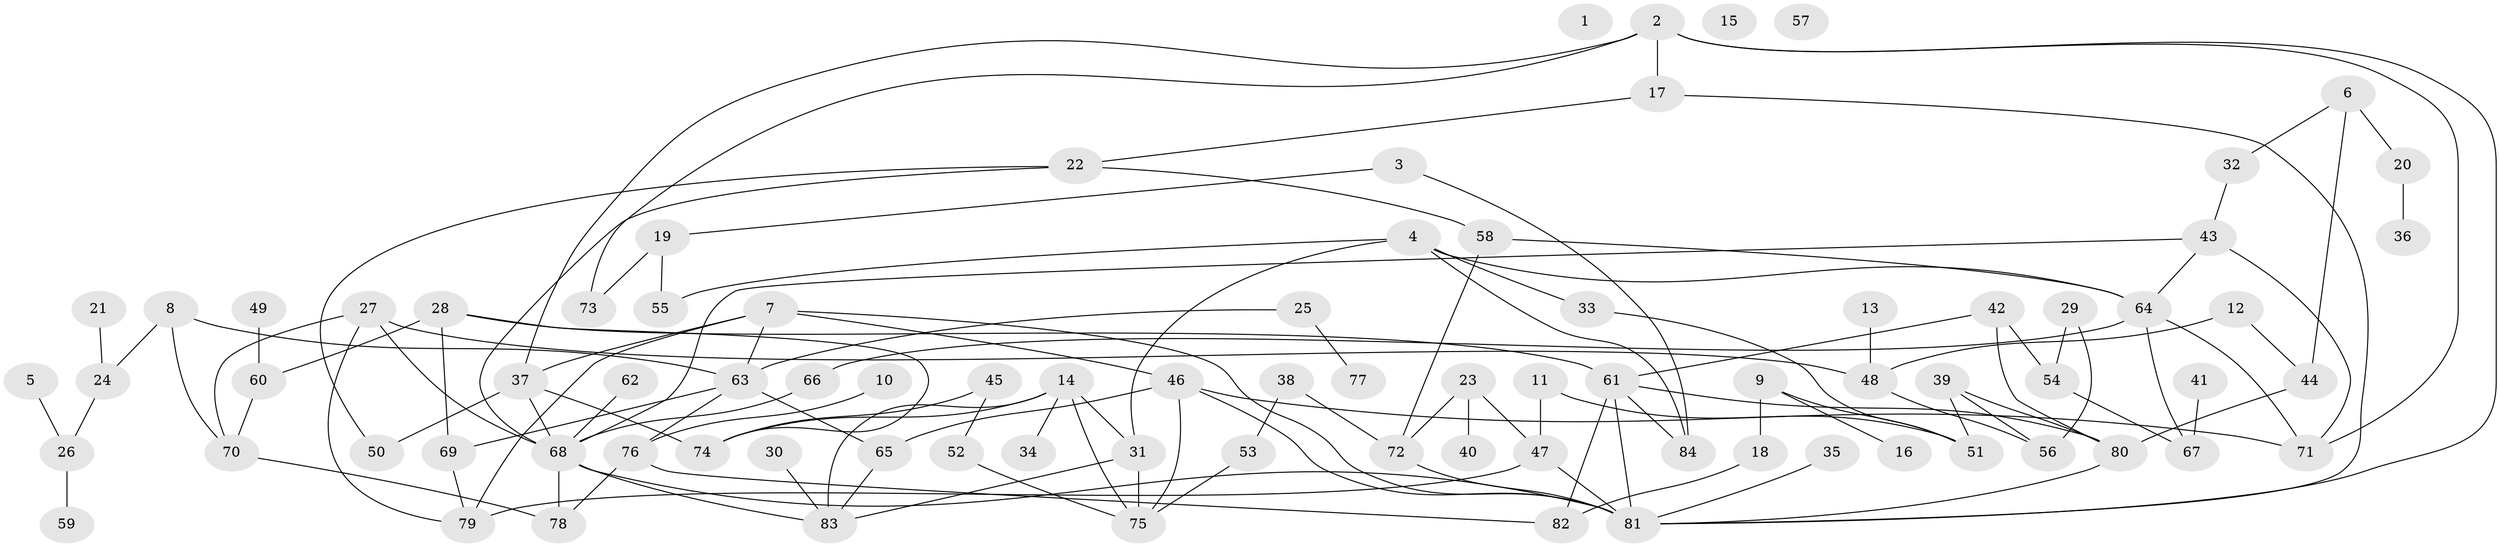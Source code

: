 // coarse degree distribution, {0: 0.05172413793103448, 13: 0.017241379310344827, 3: 0.20689655172413793, 10: 0.017241379310344827, 2: 0.1896551724137931, 4: 0.1724137931034483, 9: 0.017241379310344827, 6: 0.034482758620689655, 1: 0.20689655172413793, 5: 0.06896551724137931, 8: 0.017241379310344827}
// Generated by graph-tools (version 1.1) at 2025/16/03/04/25 18:16:37]
// undirected, 84 vertices, 125 edges
graph export_dot {
graph [start="1"]
  node [color=gray90,style=filled];
  1;
  2;
  3;
  4;
  5;
  6;
  7;
  8;
  9;
  10;
  11;
  12;
  13;
  14;
  15;
  16;
  17;
  18;
  19;
  20;
  21;
  22;
  23;
  24;
  25;
  26;
  27;
  28;
  29;
  30;
  31;
  32;
  33;
  34;
  35;
  36;
  37;
  38;
  39;
  40;
  41;
  42;
  43;
  44;
  45;
  46;
  47;
  48;
  49;
  50;
  51;
  52;
  53;
  54;
  55;
  56;
  57;
  58;
  59;
  60;
  61;
  62;
  63;
  64;
  65;
  66;
  67;
  68;
  69;
  70;
  71;
  72;
  73;
  74;
  75;
  76;
  77;
  78;
  79;
  80;
  81;
  82;
  83;
  84;
  2 -- 17;
  2 -- 37;
  2 -- 71;
  2 -- 73;
  2 -- 81;
  3 -- 19;
  3 -- 84;
  4 -- 31;
  4 -- 33;
  4 -- 55;
  4 -- 64;
  4 -- 84;
  5 -- 26;
  6 -- 20;
  6 -- 32;
  6 -- 44;
  7 -- 37;
  7 -- 46;
  7 -- 63;
  7 -- 79;
  7 -- 81;
  8 -- 24;
  8 -- 63;
  8 -- 70;
  9 -- 16;
  9 -- 18;
  9 -- 51;
  10 -- 76;
  11 -- 47;
  11 -- 51;
  12 -- 44;
  12 -- 48;
  13 -- 48;
  14 -- 31;
  14 -- 34;
  14 -- 74;
  14 -- 75;
  14 -- 83;
  17 -- 22;
  17 -- 81;
  18 -- 82;
  19 -- 55;
  19 -- 73;
  20 -- 36;
  21 -- 24;
  22 -- 50;
  22 -- 58;
  22 -- 68;
  23 -- 40;
  23 -- 47;
  23 -- 72;
  24 -- 26;
  25 -- 63;
  25 -- 77;
  26 -- 59;
  27 -- 48;
  27 -- 68;
  27 -- 70;
  27 -- 79;
  28 -- 60;
  28 -- 61;
  28 -- 69;
  28 -- 74;
  29 -- 54;
  29 -- 56;
  30 -- 83;
  31 -- 75;
  31 -- 83;
  32 -- 43;
  33 -- 51;
  35 -- 81;
  37 -- 50;
  37 -- 68;
  37 -- 74;
  38 -- 53;
  38 -- 72;
  39 -- 51;
  39 -- 56;
  39 -- 80;
  41 -- 67;
  42 -- 54;
  42 -- 61;
  42 -- 80;
  43 -- 64;
  43 -- 68;
  43 -- 71;
  44 -- 80;
  45 -- 52;
  45 -- 74;
  46 -- 65;
  46 -- 71;
  46 -- 75;
  46 -- 81;
  47 -- 79;
  47 -- 81;
  48 -- 56;
  49 -- 60;
  52 -- 75;
  53 -- 75;
  54 -- 67;
  58 -- 64;
  58 -- 72;
  60 -- 70;
  61 -- 80;
  61 -- 81;
  61 -- 82;
  61 -- 84;
  62 -- 68;
  63 -- 65;
  63 -- 69;
  63 -- 76;
  64 -- 66;
  64 -- 67;
  64 -- 71;
  65 -- 83;
  66 -- 68;
  68 -- 78;
  68 -- 81;
  68 -- 83;
  69 -- 79;
  70 -- 78;
  72 -- 81;
  76 -- 78;
  76 -- 82;
  80 -- 81;
}
